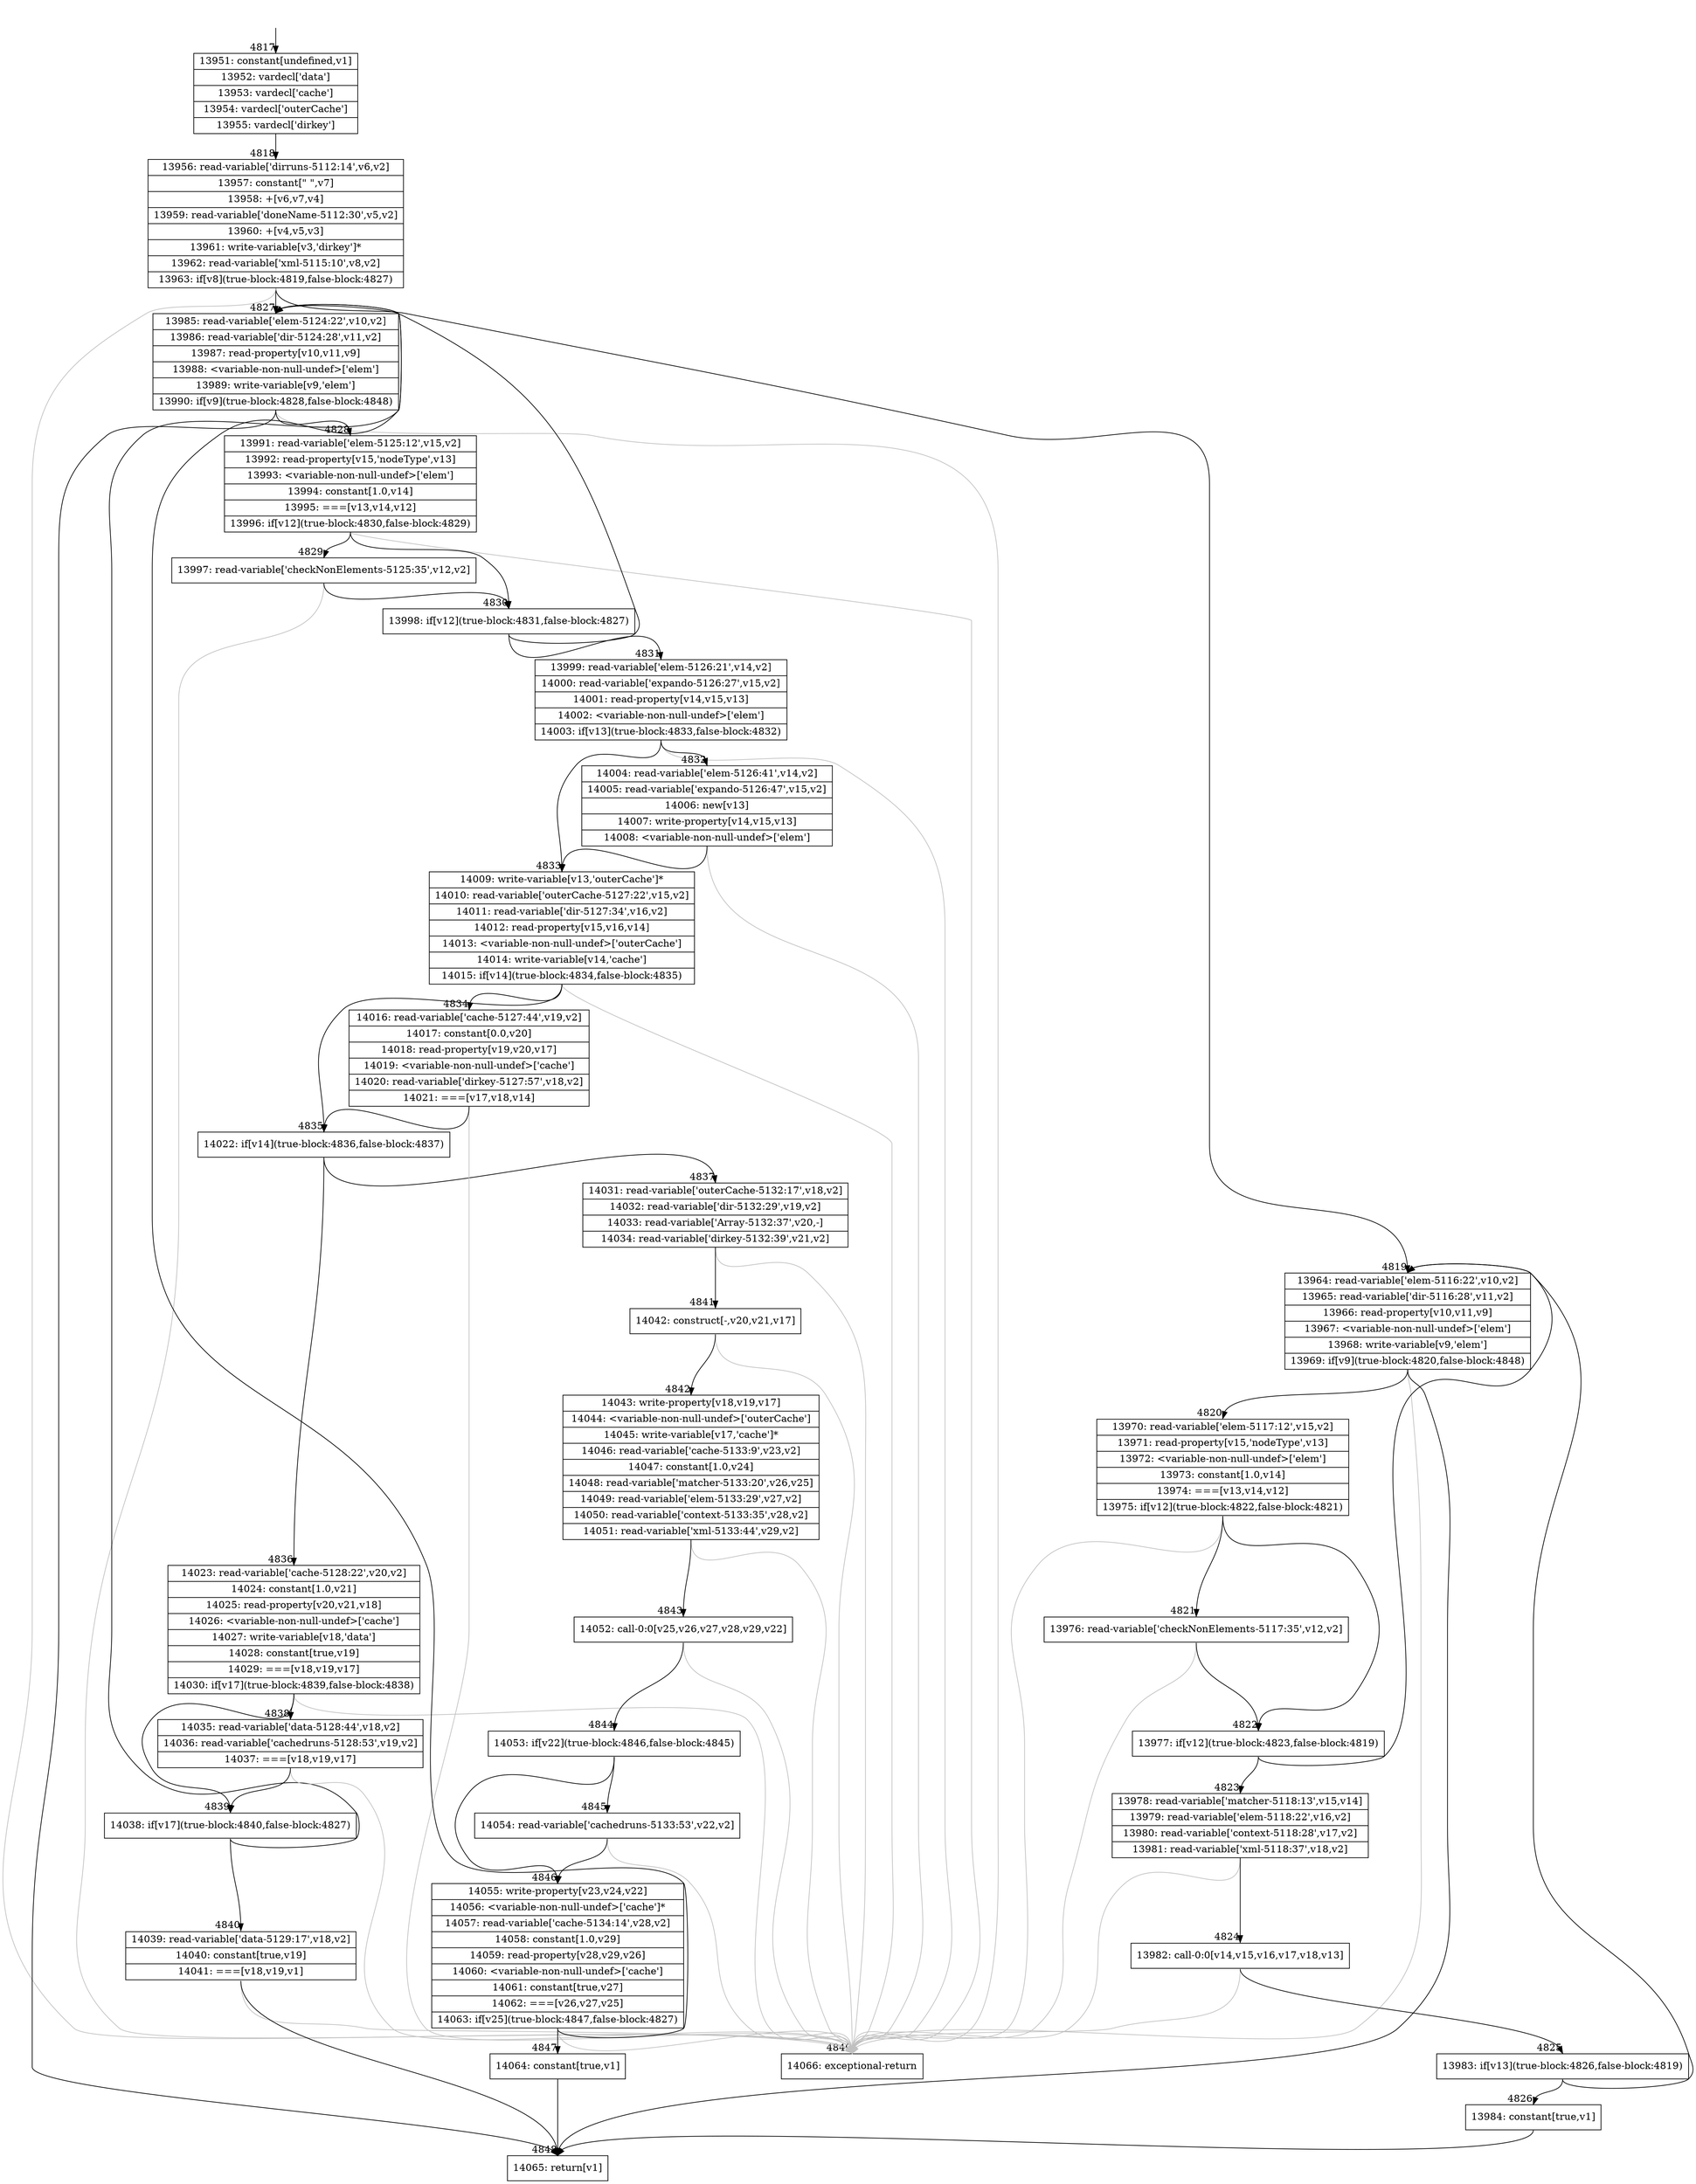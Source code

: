 digraph {
rankdir="TD"
BB_entry322[shape=none,label=""];
BB_entry322 -> BB4817 [tailport=s, headport=n, headlabel="    4817"]
BB4817 [shape=record label="{13951: constant[undefined,v1]|13952: vardecl['data']|13953: vardecl['cache']|13954: vardecl['outerCache']|13955: vardecl['dirkey']}" ] 
BB4817 -> BB4818 [tailport=s, headport=n, headlabel="      4818"]
BB4818 [shape=record label="{13956: read-variable['dirruns-5112:14',v6,v2]|13957: constant[\" \",v7]|13958: +[v6,v7,v4]|13959: read-variable['doneName-5112:30',v5,v2]|13960: +[v4,v5,v3]|13961: write-variable[v3,'dirkey']*|13962: read-variable['xml-5115:10',v8,v2]|13963: if[v8](true-block:4819,false-block:4827)}" ] 
BB4818 -> BB4819 [tailport=s, headport=n, headlabel="      4819"]
BB4818 -> BB4827 [tailport=s, headport=n, headlabel="      4827"]
BB4818 -> BB4849 [tailport=s, headport=n, color=gray, headlabel="      4849"]
BB4819 [shape=record label="{13964: read-variable['elem-5116:22',v10,v2]|13965: read-variable['dir-5116:28',v11,v2]|13966: read-property[v10,v11,v9]|13967: \<variable-non-null-undef\>['elem']|13968: write-variable[v9,'elem']|13969: if[v9](true-block:4820,false-block:4848)}" ] 
BB4819 -> BB4820 [tailport=s, headport=n, headlabel="      4820"]
BB4819 -> BB4848 [tailport=s, headport=n, headlabel="      4848"]
BB4819 -> BB4849 [tailport=s, headport=n, color=gray]
BB4820 [shape=record label="{13970: read-variable['elem-5117:12',v15,v2]|13971: read-property[v15,'nodeType',v13]|13972: \<variable-non-null-undef\>['elem']|13973: constant[1.0,v14]|13974: ===[v13,v14,v12]|13975: if[v12](true-block:4822,false-block:4821)}" ] 
BB4820 -> BB4822 [tailport=s, headport=n, headlabel="      4822"]
BB4820 -> BB4821 [tailport=s, headport=n, headlabel="      4821"]
BB4820 -> BB4849 [tailport=s, headport=n, color=gray]
BB4821 [shape=record label="{13976: read-variable['checkNonElements-5117:35',v12,v2]}" ] 
BB4821 -> BB4822 [tailport=s, headport=n]
BB4821 -> BB4849 [tailport=s, headport=n, color=gray]
BB4822 [shape=record label="{13977: if[v12](true-block:4823,false-block:4819)}" ] 
BB4822 -> BB4823 [tailport=s, headport=n, headlabel="      4823"]
BB4822 -> BB4819 [tailport=s, headport=n]
BB4823 [shape=record label="{13978: read-variable['matcher-5118:13',v15,v14]|13979: read-variable['elem-5118:22',v16,v2]|13980: read-variable['context-5118:28',v17,v2]|13981: read-variable['xml-5118:37',v18,v2]}" ] 
BB4823 -> BB4824 [tailport=s, headport=n, headlabel="      4824"]
BB4823 -> BB4849 [tailport=s, headport=n, color=gray]
BB4824 [shape=record label="{13982: call-0:0[v14,v15,v16,v17,v18,v13]}" ] 
BB4824 -> BB4825 [tailport=s, headport=n, headlabel="      4825"]
BB4824 -> BB4849 [tailport=s, headport=n, color=gray]
BB4825 [shape=record label="{13983: if[v13](true-block:4826,false-block:4819)}" ] 
BB4825 -> BB4826 [tailport=s, headport=n, headlabel="      4826"]
BB4825 -> BB4819 [tailport=s, headport=n]
BB4826 [shape=record label="{13984: constant[true,v1]}" ] 
BB4826 -> BB4848 [tailport=s, headport=n]
BB4827 [shape=record label="{13985: read-variable['elem-5124:22',v10,v2]|13986: read-variable['dir-5124:28',v11,v2]|13987: read-property[v10,v11,v9]|13988: \<variable-non-null-undef\>['elem']|13989: write-variable[v9,'elem']|13990: if[v9](true-block:4828,false-block:4848)}" ] 
BB4827 -> BB4828 [tailport=s, headport=n, headlabel="      4828"]
BB4827 -> BB4848 [tailport=s, headport=n]
BB4827 -> BB4849 [tailport=s, headport=n, color=gray]
BB4828 [shape=record label="{13991: read-variable['elem-5125:12',v15,v2]|13992: read-property[v15,'nodeType',v13]|13993: \<variable-non-null-undef\>['elem']|13994: constant[1.0,v14]|13995: ===[v13,v14,v12]|13996: if[v12](true-block:4830,false-block:4829)}" ] 
BB4828 -> BB4830 [tailport=s, headport=n, headlabel="      4830"]
BB4828 -> BB4829 [tailport=s, headport=n, headlabel="      4829"]
BB4828 -> BB4849 [tailport=s, headport=n, color=gray]
BB4829 [shape=record label="{13997: read-variable['checkNonElements-5125:35',v12,v2]}" ] 
BB4829 -> BB4830 [tailport=s, headport=n]
BB4829 -> BB4849 [tailport=s, headport=n, color=gray]
BB4830 [shape=record label="{13998: if[v12](true-block:4831,false-block:4827)}" ] 
BB4830 -> BB4831 [tailport=s, headport=n, headlabel="      4831"]
BB4830 -> BB4827 [tailport=s, headport=n]
BB4831 [shape=record label="{13999: read-variable['elem-5126:21',v14,v2]|14000: read-variable['expando-5126:27',v15,v2]|14001: read-property[v14,v15,v13]|14002: \<variable-non-null-undef\>['elem']|14003: if[v13](true-block:4833,false-block:4832)}" ] 
BB4831 -> BB4833 [tailport=s, headport=n, headlabel="      4833"]
BB4831 -> BB4832 [tailport=s, headport=n, headlabel="      4832"]
BB4831 -> BB4849 [tailport=s, headport=n, color=gray]
BB4832 [shape=record label="{14004: read-variable['elem-5126:41',v14,v2]|14005: read-variable['expando-5126:47',v15,v2]|14006: new[v13]|14007: write-property[v14,v15,v13]|14008: \<variable-non-null-undef\>['elem']}" ] 
BB4832 -> BB4833 [tailport=s, headport=n]
BB4832 -> BB4849 [tailport=s, headport=n, color=gray]
BB4833 [shape=record label="{14009: write-variable[v13,'outerCache']*|14010: read-variable['outerCache-5127:22',v15,v2]|14011: read-variable['dir-5127:34',v16,v2]|14012: read-property[v15,v16,v14]|14013: \<variable-non-null-undef\>['outerCache']|14014: write-variable[v14,'cache']|14015: if[v14](true-block:4834,false-block:4835)}" ] 
BB4833 -> BB4835 [tailport=s, headport=n, headlabel="      4835"]
BB4833 -> BB4834 [tailport=s, headport=n, headlabel="      4834"]
BB4833 -> BB4849 [tailport=s, headport=n, color=gray]
BB4834 [shape=record label="{14016: read-variable['cache-5127:44',v19,v2]|14017: constant[0.0,v20]|14018: read-property[v19,v20,v17]|14019: \<variable-non-null-undef\>['cache']|14020: read-variable['dirkey-5127:57',v18,v2]|14021: ===[v17,v18,v14]}" ] 
BB4834 -> BB4835 [tailport=s, headport=n]
BB4834 -> BB4849 [tailport=s, headport=n, color=gray]
BB4835 [shape=record label="{14022: if[v14](true-block:4836,false-block:4837)}" ] 
BB4835 -> BB4836 [tailport=s, headport=n, headlabel="      4836"]
BB4835 -> BB4837 [tailport=s, headport=n, headlabel="      4837"]
BB4836 [shape=record label="{14023: read-variable['cache-5128:22',v20,v2]|14024: constant[1.0,v21]|14025: read-property[v20,v21,v18]|14026: \<variable-non-null-undef\>['cache']|14027: write-variable[v18,'data']|14028: constant[true,v19]|14029: ===[v18,v19,v17]|14030: if[v17](true-block:4839,false-block:4838)}" ] 
BB4836 -> BB4839 [tailport=s, headport=n, headlabel="      4839"]
BB4836 -> BB4838 [tailport=s, headport=n, headlabel="      4838"]
BB4836 -> BB4849 [tailport=s, headport=n, color=gray]
BB4837 [shape=record label="{14031: read-variable['outerCache-5132:17',v18,v2]|14032: read-variable['dir-5132:29',v19,v2]|14033: read-variable['Array-5132:37',v20,-]|14034: read-variable['dirkey-5132:39',v21,v2]}" ] 
BB4837 -> BB4841 [tailport=s, headport=n, headlabel="      4841"]
BB4837 -> BB4849 [tailport=s, headport=n, color=gray]
BB4838 [shape=record label="{14035: read-variable['data-5128:44',v18,v2]|14036: read-variable['cachedruns-5128:53',v19,v2]|14037: ===[v18,v19,v17]}" ] 
BB4838 -> BB4839 [tailport=s, headport=n]
BB4838 -> BB4849 [tailport=s, headport=n, color=gray]
BB4839 [shape=record label="{14038: if[v17](true-block:4840,false-block:4827)}" ] 
BB4839 -> BB4840 [tailport=s, headport=n, headlabel="      4840"]
BB4839 -> BB4827 [tailport=s, headport=n]
BB4840 [shape=record label="{14039: read-variable['data-5129:17',v18,v2]|14040: constant[true,v19]|14041: ===[v18,v19,v1]}" ] 
BB4840 -> BB4848 [tailport=s, headport=n]
BB4840 -> BB4849 [tailport=s, headport=n, color=gray]
BB4841 [shape=record label="{14042: construct[-,v20,v21,v17]}" ] 
BB4841 -> BB4842 [tailport=s, headport=n, headlabel="      4842"]
BB4841 -> BB4849 [tailport=s, headport=n, color=gray]
BB4842 [shape=record label="{14043: write-property[v18,v19,v17]|14044: \<variable-non-null-undef\>['outerCache']|14045: write-variable[v17,'cache']*|14046: read-variable['cache-5133:9',v23,v2]|14047: constant[1.0,v24]|14048: read-variable['matcher-5133:20',v26,v25]|14049: read-variable['elem-5133:29',v27,v2]|14050: read-variable['context-5133:35',v28,v2]|14051: read-variable['xml-5133:44',v29,v2]}" ] 
BB4842 -> BB4843 [tailport=s, headport=n, headlabel="      4843"]
BB4842 -> BB4849 [tailport=s, headport=n, color=gray]
BB4843 [shape=record label="{14052: call-0:0[v25,v26,v27,v28,v29,v22]}" ] 
BB4843 -> BB4844 [tailport=s, headport=n, headlabel="      4844"]
BB4843 -> BB4849 [tailport=s, headport=n, color=gray]
BB4844 [shape=record label="{14053: if[v22](true-block:4846,false-block:4845)}" ] 
BB4844 -> BB4846 [tailport=s, headport=n, headlabel="      4846"]
BB4844 -> BB4845 [tailport=s, headport=n, headlabel="      4845"]
BB4845 [shape=record label="{14054: read-variable['cachedruns-5133:53',v22,v2]}" ] 
BB4845 -> BB4846 [tailport=s, headport=n]
BB4845 -> BB4849 [tailport=s, headport=n, color=gray]
BB4846 [shape=record label="{14055: write-property[v23,v24,v22]|14056: \<variable-non-null-undef\>['cache']*|14057: read-variable['cache-5134:14',v28,v2]|14058: constant[1.0,v29]|14059: read-property[v28,v29,v26]|14060: \<variable-non-null-undef\>['cache']|14061: constant[true,v27]|14062: ===[v26,v27,v25]|14063: if[v25](true-block:4847,false-block:4827)}" ] 
BB4846 -> BB4847 [tailport=s, headport=n, headlabel="      4847"]
BB4846 -> BB4827 [tailport=s, headport=n]
BB4846 -> BB4849 [tailport=s, headport=n, color=gray]
BB4847 [shape=record label="{14064: constant[true,v1]}" ] 
BB4847 -> BB4848 [tailport=s, headport=n]
BB4848 [shape=record label="{14065: return[v1]}" ] 
BB4849 [shape=record label="{14066: exceptional-return}" ] 
}
